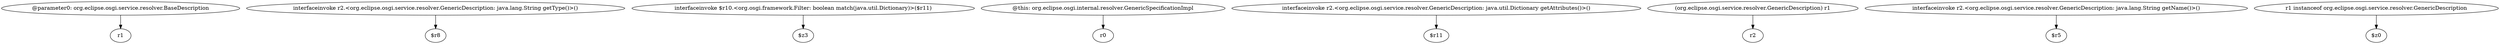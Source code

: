 digraph g {
0[label="@parameter0: org.eclipse.osgi.service.resolver.BaseDescription"]
1[label="r1"]
0->1[label=""]
2[label="interfaceinvoke r2.<org.eclipse.osgi.service.resolver.GenericDescription: java.lang.String getType()>()"]
3[label="$r8"]
2->3[label=""]
4[label="interfaceinvoke $r10.<org.osgi.framework.Filter: boolean match(java.util.Dictionary)>($r11)"]
5[label="$z3"]
4->5[label=""]
6[label="@this: org.eclipse.osgi.internal.resolver.GenericSpecificationImpl"]
7[label="r0"]
6->7[label=""]
8[label="interfaceinvoke r2.<org.eclipse.osgi.service.resolver.GenericDescription: java.util.Dictionary getAttributes()>()"]
9[label="$r11"]
8->9[label=""]
10[label="(org.eclipse.osgi.service.resolver.GenericDescription) r1"]
11[label="r2"]
10->11[label=""]
12[label="interfaceinvoke r2.<org.eclipse.osgi.service.resolver.GenericDescription: java.lang.String getName()>()"]
13[label="$r5"]
12->13[label=""]
14[label="r1 instanceof org.eclipse.osgi.service.resolver.GenericDescription"]
15[label="$z0"]
14->15[label=""]
}